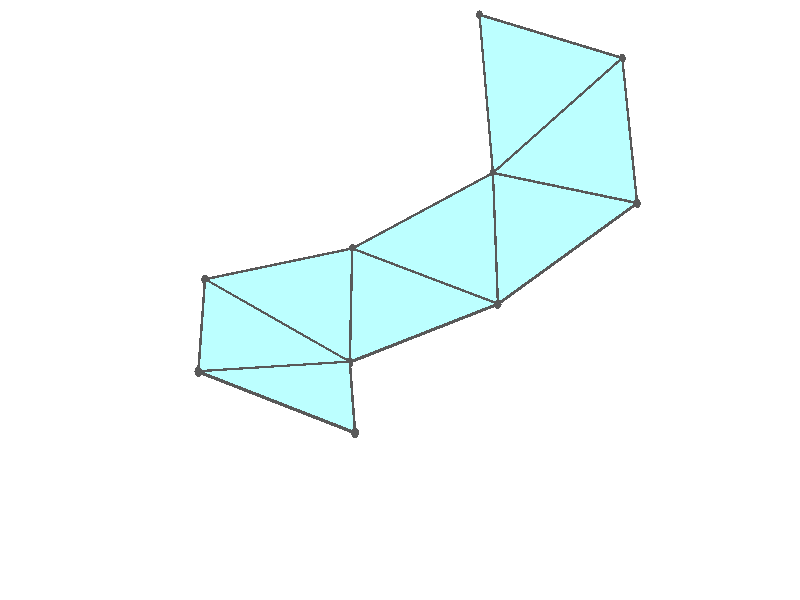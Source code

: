 #version 3.7;
global_settings{assumed_gamma 1.0}
camera{perspective location <18.750000000000000000000000, 10.825317547305481014063844, 12.499999999999996447286321> right <0.133333333333333331482962, -0.230940107675850353485814, -0.000000000000000000000000> up <-0.064951905283832905846353, -0.037499999999999998612221, 0.129903810567665811692706> direction <0.750000000000000111022302, 0.433012701892219298294151, 0.499999999999999944488849> sky <-0.433012701892219298294151, -0.249999999999999944488849, 0.866025403784438707610605> look_at <18.000000000000000000000000, 10.392304845413262270881205, 11.999999999999996447286321>}
light_source{<18.750000000000000000000000, 10.825317547305481014063844, 12.499999999999996447286321> rgb<1.0,1.0,1.0>}
background{rgb<1,1,1>}
union{union{object{union{sphere{<-0.408248290463862795185435, 0.707106781186547461715008, -0.029652218515475503579637>,0.029999999999999998889777}sphere{<-0.408248290463863350296947, -0.707106781186547350692706, -0.029652218515475503579637>,0.029999999999999998889777}sphere{<0.816496580927725923437777, -0.000000000000000199983985, -0.029652218515475503579637>,0.029999999999999998889777}} pigment{rgb<0.1,0.1,0.1>}}object{union{cylinder{<-0.408248290463862795185435, 0.707106781186547461715008, -0.029652218515475503579637>,<-0.408248290463863350296947, -0.707106781186547350692706, -0.029652218515475503579637>,0.010000000000000000208167}cylinder{<-0.408248290463863350296947, -0.707106781186547350692706, -0.029652218515475503579637>,<0.816496580927725923437777, -0.000000000000000199983985, -0.029652218515475503579637>,0.010000000000000000208167}cylinder{<0.816496580927725923437777, -0.000000000000000199983985, -0.029652218515475503579637>,<-0.408248290463862795185435, 0.707106781186547461715008, -0.029652218515475503579637>,0.010000000000000000208167}} pigment{rgb<0.1,0.1,0.1>}}object{polygon{3.000000000000000000000000,<-0.408248290463862795185435, 0.707106781186547461715008, -0.029652218515475503579637>,<-0.408248290463863350296947, -0.707106781186547350692706, -0.029652218515475503579637>,<0.816496580927725923437777, -0.000000000000000199983985, -0.029652218515475503579637>} pigment{rgbft<0.5,1.0,1.0,0.1,0.1>}}}union{object{union{sphere{<-0.408248290463862795185435, 0.707106781186547461715008, -0.029652218515475545213000>,0.029999999999999998889777}sphere{<-0.408248290463863350296947, -0.707106781186547350692706, -0.029652218515475545213000>,0.029999999999999998889777}sphere{<-1.620205827762398520519582, 0.000000000000000750446025, 0.146866697709583604591899>,0.029999999999999998889777}} pigment{rgb<0.1,0.1,0.1>}}object{union{cylinder{<-0.408248290463862795185435, 0.707106781186547461715008, -0.029652218515475545213000>,<-0.408248290463863350296947, -0.707106781186547350692706, -0.029652218515475545213000>,0.010000000000000000208167}cylinder{<-0.408248290463863350296947, -0.707106781186547350692706, -0.029652218515475545213000>,<-1.620205827762398520519582, 0.000000000000000750446025, 0.146866697709583604591899>,0.010000000000000000208167}cylinder{<-1.620205827762398520519582, 0.000000000000000750446025, 0.146866697709583604591899>,<-0.408248290463862795185435, 0.707106781186547461715008, -0.029652218515475545213000>,0.010000000000000000208167}} pigment{rgb<0.1,0.1,0.1>}}object{polygon{3.000000000000000000000000,<-0.408248290463862795185435, 0.707106781186547461715008, -0.029652218515475545213000>,<-0.408248290463863350296947, -0.707106781186547350692706, -0.029652218515475545213000>,<-1.620205827762398520519582, 0.000000000000000750446025, 0.146866697709583604591899>} pigment{rgbft<0.5,1.0,1.0,0.1,0.1>}}}union{object{union{sphere{<-0.408248290463862739674283, 0.707106781186547683759613, -0.029652218515475836646544>,0.029999999999999998889777}sphere{<-1.588437757805854610992924, 1.403139406201832750653580, 0.320621112027054677717786>,0.029999999999999998889777}sphere{<-1.620205827762398520519582, 0.000000000000000666133815, 0.146866697709583327036142>,0.029999999999999998889777}} pigment{rgb<0.1,0.1,0.1>}}object{union{cylinder{<-0.408248290463862739674283, 0.707106781186547683759613, -0.029652218515475836646544>,<-1.588437757805854610992924, 1.403139406201832750653580, 0.320621112027054677717786>,0.010000000000000000208167}cylinder{<-1.588437757805854610992924, 1.403139406201832750653580, 0.320621112027054677717786>,<-1.620205827762398520519582, 0.000000000000000666133815, 0.146866697709583327036142>,0.010000000000000000208167}cylinder{<-1.620205827762398520519582, 0.000000000000000666133815, 0.146866697709583327036142>,<-0.408248290463862739674283, 0.707106781186547683759613, -0.029652218515475836646544>,0.010000000000000000208167}} pigment{rgb<0.1,0.1,0.1>}}object{polygon{3.000000000000000000000000,<-0.408248290463862739674283, 0.707106781186547683759613, -0.029652218515475836646544>,<-1.588437757805854610992924, 1.403139406201832750653580, 0.320621112027054677717786>,<-1.620205827762398520519582, 0.000000000000000666133815, 0.146866697709583327036142>} pigment{rgbft<0.5,1.0,1.0,0.1,0.1>}}}union{object{union{sphere{<-2.750144016075670716503510, 0.674057747489350767011729, 0.665408734232086240822923>,0.029999999999999998889777}sphere{<-1.588437757805854833037529, 1.403139406201832750653580, 0.320621112027053900561668>,0.029999999999999998889777}sphere{<-1.620205827762398742564187, 0.000000000000000735522754, 0.146866697709582605391176>,0.029999999999999998889777}} pigment{rgb<0.1,0.1,0.1>}}object{union{cylinder{<-2.750144016075670716503510, 0.674057747489350767011729, 0.665408734232086240822923>,<-1.588437757805854833037529, 1.403139406201832750653580, 0.320621112027053900561668>,0.010000000000000000208167}cylinder{<-1.588437757805854833037529, 1.403139406201832750653580, 0.320621112027053900561668>,<-1.620205827762398742564187, 0.000000000000000735522754, 0.146866697709582605391176>,0.010000000000000000208167}cylinder{<-1.620205827762398742564187, 0.000000000000000735522754, 0.146866697709582605391176>,<-2.750144016075670716503510, 0.674057747489350767011729, 0.665408734232086240822923>,0.010000000000000000208167}} pigment{rgb<0.1,0.1,0.1>}}object{polygon{3.000000000000000000000000,<-2.750144016075670716503510, 0.674057747489350767011729, 0.665408734232086240822923>,<-1.588437757805854833037529, 1.403139406201832750653580, 0.320621112027053900561668>,<-1.620205827762398742564187, 0.000000000000000735522754, 0.146866697709582605391176>} pigment{rgbft<0.5,1.0,1.0,0.1,0.1>}}}union{object{union{sphere{<-2.750144016075670272414300, 0.674057747489350100877914, 0.665408734232086240822923>,0.029999999999999998889777}sphere{<-2.713467067569082402656022, -0.739638226635109807816093, 0.654523230452364046527691>,0.029999999999999998889777}sphere{<-1.620205827762398520519582, 0.000000000000000666133815, 0.146866697709582549880025>,0.029999999999999998889777}} pigment{rgb<0.1,0.1,0.1>}}object{union{cylinder{<-2.750144016075670272414300, 0.674057747489350100877914, 0.665408734232086240822923>,<-2.713467067569082402656022, -0.739638226635109807816093, 0.654523230452364046527691>,0.010000000000000000208167}cylinder{<-2.713467067569082402656022, -0.739638226635109807816093, 0.654523230452364046527691>,<-1.620205827762398520519582, 0.000000000000000666133815, 0.146866697709582549880025>,0.010000000000000000208167}cylinder{<-1.620205827762398520519582, 0.000000000000000666133815, 0.146866697709582549880025>,<-2.750144016075670272414300, 0.674057747489350100877914, 0.665408734232086240822923>,0.010000000000000000208167}} pigment{rgb<0.1,0.1,0.1>}}object{polygon{3.000000000000000000000000,<-2.750144016075670272414300, 0.674057747489350100877914, 0.665408734232086240822923>,<-2.713467067569082402656022, -0.739638226635109807816093, 0.654523230452364046527691>,<-1.620205827762398520519582, 0.000000000000000666133815, 0.146866697709582549880025>} pigment{rgbft<0.5,1.0,1.0,0.1,0.1>}}}union{object{union{sphere{<0.810102913881198594125976, -1.403139406201831640430555, 0.146866697709583576836323>,0.029999999999999998889777}sphere{<-0.408248290463863461319249, -0.707106781186547572737311, -0.029652218515475517457425>,0.029999999999999998889777}sphere{<0.816496580927725923437777, -0.000000000000000222044605, -0.029652218515475517457425>,0.029999999999999998889777}} pigment{rgb<0.1,0.1,0.1>}}object{union{cylinder{<0.810102913881198594125976, -1.403139406201831640430555, 0.146866697709583576836323>,<-0.408248290463863461319249, -0.707106781186547572737311, -0.029652218515475517457425>,0.010000000000000000208167}cylinder{<-0.408248290463863461319249, -0.707106781186547572737311, -0.029652218515475517457425>,<0.816496580927725923437777, -0.000000000000000222044605, -0.029652218515475517457425>,0.010000000000000000208167}cylinder{<0.816496580927725923437777, -0.000000000000000222044605, -0.029652218515475517457425>,<0.810102913881198594125976, -1.403139406201831640430555, 0.146866697709583576836323>,0.010000000000000000208167}} pigment{rgb<0.1,0.1,0.1>}}object{polygon{3.000000000000000000000000,<0.810102913881198594125976, -1.403139406201831640430555, 0.146866697709583576836323>,<-0.408248290463863461319249, -0.707106781186547572737311, -0.029652218515475517457425>,<0.816496580927725923437777, -0.000000000000000222044605, -0.029652218515475517457425>} pigment{rgbft<0.5,1.0,1.0,0.1,0.1>}}}union{object{union{sphere{<0.810102913881199149237489, -1.403139406201831640430555, 0.146866697709583382547294>,0.029999999999999998889777}sphere{<2.009373249724726750997661, -0.674057747489348990654889, 0.320621112027054677717786>,0.029999999999999998889777}sphere{<0.816496580927726145482382, -0.000000000000000208166817, -0.029652218515475781135393>,0.029999999999999998889777}} pigment{rgb<0.1,0.1,0.1>}}object{union{cylinder{<0.810102913881199149237489, -1.403139406201831640430555, 0.146866697709583382547294>,<2.009373249724726750997661, -0.674057747489348990654889, 0.320621112027054677717786>,0.010000000000000000208167}cylinder{<2.009373249724726750997661, -0.674057747489348990654889, 0.320621112027054677717786>,<0.816496580927726145482382, -0.000000000000000208166817, -0.029652218515475781135393>,0.010000000000000000208167}cylinder{<0.816496580927726145482382, -0.000000000000000208166817, -0.029652218515475781135393>,<0.810102913881199149237489, -1.403139406201831640430555, 0.146866697709583382547294>,0.010000000000000000208167}} pigment{rgb<0.1,0.1,0.1>}}object{polygon{3.000000000000000000000000,<0.810102913881199149237489, -1.403139406201831640430555, 0.146866697709583382547294>,<2.009373249724726750997661, -0.674057747489348990654889, 0.320621112027054677717786>,<0.816496580927726145482382, -0.000000000000000208166817, -0.029652218515475781135393>} pigment{rgbft<0.5,1.0,1.0,0.1,0.1>}}}union{object{union{sphere{<1.971510342436335605498243, 0.739638226635111584172932, 0.315135403689556392592408>,0.029999999999999998889777}sphere{<2.009373249724726750997661, -0.674057747489348657587982, 0.320621112027054511184332>,0.029999999999999998889777}sphere{<0.816496580927726256504684, -0.000000000000000111022302, -0.029652218515475919913271>,0.029999999999999998889777}} pigment{rgb<0.1,0.1,0.1>}}object{union{cylinder{<1.971510342436335605498243, 0.739638226635111584172932, 0.315135403689556392592408>,<2.009373249724726750997661, -0.674057747489348657587982, 0.320621112027054511184332>,0.010000000000000000208167}cylinder{<2.009373249724726750997661, -0.674057747489348657587982, 0.320621112027054511184332>,<0.816496580927726256504684, -0.000000000000000111022302, -0.029652218515475919913271>,0.010000000000000000208167}cylinder{<0.816496580927726256504684, -0.000000000000000111022302, -0.029652218515475919913271>,<1.971510342436335605498243, 0.739638226635111584172932, 0.315135403689556392592408>,0.010000000000000000208167}} pigment{rgb<0.1,0.1,0.1>}}object{polygon{3.000000000000000000000000,<1.971510342436335605498243, 0.739638226635111584172932, 0.315135403689556392592408>,<2.009373249724726750997661, -0.674057747489348657587982, 0.320621112027054511184332>,<0.816496580927726256504684, -0.000000000000000111022302, -0.029652218515475919913271>} pigment{rgbft<0.5,1.0,1.0,0.1,0.1>}}}}
